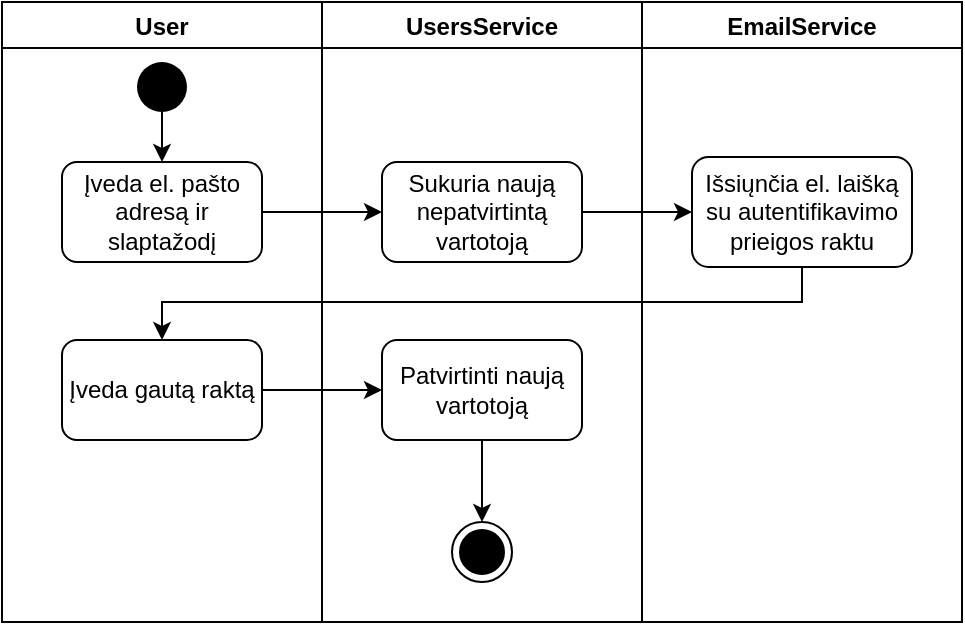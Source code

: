 <mxfile version="17.4.6" type="device"><diagram id="_2vAowvMJ947QXfLtSy7" name="Page-1"><mxGraphModel dx="789" dy="432" grid="1" gridSize="10" guides="1" tooltips="1" connect="1" arrows="1" fold="1" page="1" pageScale="1" pageWidth="827" pageHeight="1169" math="0" shadow="0"><root><mxCell id="0"/><mxCell id="1" parent="0"/><mxCell id="voVMHUA5E3Yln6qHEUWA-1" value="User" style="swimlane;" parent="1" vertex="1"><mxGeometry x="40" y="40" width="160" height="310" as="geometry"/></mxCell><mxCell id="voVMHUA5E3Yln6qHEUWA-15" value="" style="edgeStyle=orthogonalEdgeStyle;rounded=0;orthogonalLoop=1;jettySize=auto;html=1;" parent="voVMHUA5E3Yln6qHEUWA-1" source="voVMHUA5E3Yln6qHEUWA-7" target="voVMHUA5E3Yln6qHEUWA-11" edge="1"><mxGeometry relative="1" as="geometry"/></mxCell><mxCell id="voVMHUA5E3Yln6qHEUWA-7" value="" style="ellipse;fillColor=#000000;strokeColor=none;" parent="voVMHUA5E3Yln6qHEUWA-1" vertex="1"><mxGeometry x="67.5" y="30" width="25" height="25" as="geometry"/></mxCell><mxCell id="voVMHUA5E3Yln6qHEUWA-11" value="Įveda el. pašto adresą ir slaptažodį" style="rounded=1;whiteSpace=wrap;html=1;" parent="voVMHUA5E3Yln6qHEUWA-1" vertex="1"><mxGeometry x="30" y="80" width="100" height="50" as="geometry"/></mxCell><mxCell id="voVMHUA5E3Yln6qHEUWA-18" value="Įveda gautą raktą" style="rounded=1;whiteSpace=wrap;html=1;" parent="voVMHUA5E3Yln6qHEUWA-1" vertex="1"><mxGeometry x="30" y="169" width="100" height="50" as="geometry"/></mxCell><mxCell id="voVMHUA5E3Yln6qHEUWA-2" value="UsersService" style="swimlane;" parent="1" vertex="1"><mxGeometry x="200" y="40" width="160" height="310" as="geometry"/></mxCell><mxCell id="voVMHUA5E3Yln6qHEUWA-13" value="Sukuria naują nepatvirtintą vartotoją" style="rounded=1;whiteSpace=wrap;html=1;" parent="voVMHUA5E3Yln6qHEUWA-2" vertex="1"><mxGeometry x="30" y="80" width="100" height="50" as="geometry"/></mxCell><mxCell id="voVMHUA5E3Yln6qHEUWA-22" value="" style="edgeStyle=orthogonalEdgeStyle;rounded=0;orthogonalLoop=1;jettySize=auto;html=1;" parent="voVMHUA5E3Yln6qHEUWA-2" source="voVMHUA5E3Yln6qHEUWA-20" target="voVMHUA5E3Yln6qHEUWA-10" edge="1"><mxGeometry relative="1" as="geometry"/></mxCell><mxCell id="voVMHUA5E3Yln6qHEUWA-20" value="Patvirtinti naują vartotoją" style="rounded=1;whiteSpace=wrap;html=1;" parent="voVMHUA5E3Yln6qHEUWA-2" vertex="1"><mxGeometry x="30" y="169" width="100" height="50" as="geometry"/></mxCell><mxCell id="voVMHUA5E3Yln6qHEUWA-10" value="" style="ellipse;html=1;shape=endState;fillColor=#000000;strokeColor=#000000;" parent="voVMHUA5E3Yln6qHEUWA-2" vertex="1"><mxGeometry x="65" y="260" width="30" height="30" as="geometry"/></mxCell><mxCell id="voVMHUA5E3Yln6qHEUWA-9" value="EmailService" style="swimlane;" parent="1" vertex="1"><mxGeometry x="360" y="40" width="160" height="310" as="geometry"/></mxCell><mxCell id="voVMHUA5E3Yln6qHEUWA-14" value="Išsiųnčia el. laišką su autentifikavimo prieigos raktu" style="rounded=1;whiteSpace=wrap;html=1;" parent="voVMHUA5E3Yln6qHEUWA-9" vertex="1"><mxGeometry x="25" y="77.5" width="110" height="55" as="geometry"/></mxCell><mxCell id="voVMHUA5E3Yln6qHEUWA-16" value="" style="edgeStyle=orthogonalEdgeStyle;rounded=0;orthogonalLoop=1;jettySize=auto;html=1;" parent="1" source="voVMHUA5E3Yln6qHEUWA-11" target="voVMHUA5E3Yln6qHEUWA-13" edge="1"><mxGeometry relative="1" as="geometry"/></mxCell><mxCell id="voVMHUA5E3Yln6qHEUWA-17" value="" style="edgeStyle=orthogonalEdgeStyle;rounded=0;orthogonalLoop=1;jettySize=auto;html=1;" parent="1" source="voVMHUA5E3Yln6qHEUWA-13" target="voVMHUA5E3Yln6qHEUWA-14" edge="1"><mxGeometry relative="1" as="geometry"/></mxCell><mxCell id="voVMHUA5E3Yln6qHEUWA-19" style="edgeStyle=orthogonalEdgeStyle;rounded=0;orthogonalLoop=1;jettySize=auto;html=1;entryX=0.5;entryY=0;entryDx=0;entryDy=0;" parent="1" source="voVMHUA5E3Yln6qHEUWA-14" target="voVMHUA5E3Yln6qHEUWA-18" edge="1"><mxGeometry relative="1" as="geometry"><Array as="points"><mxPoint x="440" y="190"/><mxPoint x="120" y="190"/></Array></mxGeometry></mxCell><mxCell id="voVMHUA5E3Yln6qHEUWA-21" value="" style="edgeStyle=orthogonalEdgeStyle;rounded=0;orthogonalLoop=1;jettySize=auto;html=1;" parent="1" source="voVMHUA5E3Yln6qHEUWA-18" target="voVMHUA5E3Yln6qHEUWA-20" edge="1"><mxGeometry relative="1" as="geometry"/></mxCell></root></mxGraphModel></diagram></mxfile>